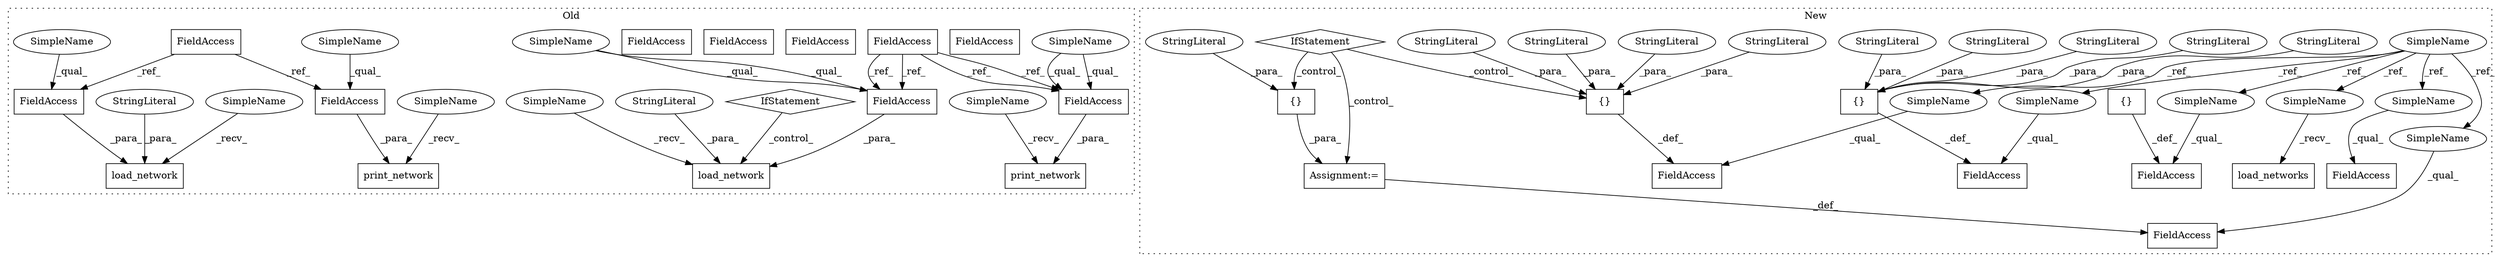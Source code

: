 digraph G {
subgraph cluster0 {
1 [label="IfStatement" a="25" s="1343,1359" l="4,2" shape="diamond"];
3 [label="load_network" a="32" s="1434,1476" l="13,1" shape="box"];
4 [label="StringLiteral" a="45" s="1459" l="5" shape="ellipse"];
6 [label="FieldAccess" a="22" s="1000" l="11" shape="box"];
7 [label="print_network" a="32" s="2701,2738" l="14,1" shape="box"];
8 [label="print_network" a="32" s="2567,2604" l="14,1" shape="box"];
9 [label="FieldAccess" a="22" s="856" l="11" shape="box"];
10 [label="FieldAccess" a="22" s="654" l="11" shape="box"];
11 [label="FieldAccess" a="22" s="1447" l="11" shape="box"];
12 [label="FieldAccess" a="22" s="510" l="11" shape="box"];
17 [label="FieldAccess" a="22" s="2715" l="11" shape="box"];
25 [label="load_network" a="32" s="1292,1334" l="13,1" shape="box"];
26 [label="StringLiteral" a="45" s="1317" l="5" shape="ellipse"];
37 [label="SimpleName" a="42" s="2692" l="8" shape="ellipse"];
38 [label="SimpleName" a="42" s="2558" l="8" shape="ellipse"];
45 [label="FieldAccess" a="22" s="1447" l="11" shape="box"];
46 [label="FieldAccess" a="22" s="2715" l="11" shape="box"];
47 [label="FieldAccess" a="22" s="1305" l="11" shape="box"];
48 [label="FieldAccess" a="22" s="2581" l="11" shape="box"];
49 [label="SimpleName" a="42" s="2715" l="4" shape="ellipse"];
50 [label="SimpleName" a="42" s="1287" l="4" shape="ellipse"];
51 [label="SimpleName" a="42" s="1305" l="4" shape="ellipse"];
52 [label="SimpleName" a="42" s="1429" l="4" shape="ellipse"];
53 [label="SimpleName" a="42" s="2581" l="4" shape="ellipse"];
54 [label="SimpleName" a="42" s="1447" l="4" shape="ellipse"];
label = "Old";
style="dotted";
}
subgraph cluster1 {
2 [label="load_networks" a="32" s="1776,1805" l="14,1" shape="box"];
5 [label="SimpleName" a="42" s="292" l="4" shape="ellipse"];
13 [label="FieldAccess" a="22" s="955" l="16" shape="box"];
14 [label="{}" a="4" s="984,1008" l="1,1" shape="box"];
15 [label="StringLiteral" a="45" s="991" l="5" shape="ellipse"];
16 [label="StringLiteral" a="45" s="997" l="5" shape="ellipse"];
18 [label="FieldAccess" a="22" s="515" l="15" shape="box"];
19 [label="{}" a="4" s="543,603" l="1,1" shape="box"];
20 [label="StringLiteral" a="45" s="544" l="5" shape="ellipse"];
21 [label="StringLiteral" a="45" s="985" l="5" shape="ellipse"];
22 [label="StringLiteral" a="45" s="574" l="5" shape="ellipse"];
23 [label="StringLiteral" a="45" s="580" l="5" shape="ellipse"];
24 [label="StringLiteral" a="45" s="1003" l="5" shape="ellipse"];
27 [label="FieldAccess" a="22" s="872" l="17" shape="box"];
28 [label="{}" a="4" s="697,723" l="1,1" shape="box"];
29 [label="StringLiteral" a="45" s="586" l="9" shape="ellipse"];
30 [label="StringLiteral" a="45" s="566" l="7" shape="ellipse"];
31 [label="FieldAccess" a="22" s="1031" l="16" shape="box"];
32 [label="{}" a="4" s="1060,1072" l="1,1" shape="box"];
33 [label="StringLiteral" a="45" s="1067" l="5" shape="ellipse"];
34 [label="FieldAccess" a="22" s="751" l="8" shape="box"];
35 [label="IfStatement" a="25" s="929,945" l="4,2" shape="diamond"];
36 [label="Assignment:=" a="7" s="1047" l="1" shape="box"];
39 [label="SimpleName" a="42" s="1031" l="4" shape="ellipse"];
40 [label="SimpleName" a="42" s="872" l="4" shape="ellipse"];
41 [label="SimpleName" a="42" s="1771" l="4" shape="ellipse"];
42 [label="SimpleName" a="42" s="955" l="4" shape="ellipse"];
43 [label="SimpleName" a="42" s="751" l="4" shape="ellipse"];
44 [label="SimpleName" a="42" s="515" l="4" shape="ellipse"];
label = "New";
style="dotted";
}
1 -> 3 [label="_control_"];
4 -> 3 [label="_para_"];
5 -> 41 [label="_ref_"];
5 -> 43 [label="_ref_"];
5 -> 44 [label="_ref_"];
5 -> 40 [label="_ref_"];
5 -> 39 [label="_ref_"];
5 -> 42 [label="_ref_"];
6 -> 46 [label="_ref_"];
6 -> 46 [label="_ref_"];
6 -> 45 [label="_ref_"];
6 -> 45 [label="_ref_"];
10 -> 48 [label="_ref_"];
10 -> 47 [label="_ref_"];
14 -> 13 [label="_def_"];
15 -> 14 [label="_para_"];
16 -> 14 [label="_para_"];
19 -> 18 [label="_def_"];
20 -> 19 [label="_para_"];
21 -> 14 [label="_para_"];
22 -> 19 [label="_para_"];
23 -> 19 [label="_para_"];
24 -> 14 [label="_para_"];
26 -> 25 [label="_para_"];
28 -> 27 [label="_def_"];
29 -> 19 [label="_para_"];
30 -> 19 [label="_para_"];
32 -> 36 [label="_para_"];
33 -> 32 [label="_para_"];
35 -> 14 [label="_control_"];
35 -> 36 [label="_control_"];
35 -> 32 [label="_control_"];
36 -> 31 [label="_def_"];
37 -> 7 [label="_recv_"];
38 -> 8 [label="_recv_"];
39 -> 31 [label="_qual_"];
40 -> 27 [label="_qual_"];
41 -> 2 [label="_recv_"];
42 -> 13 [label="_qual_"];
43 -> 34 [label="_qual_"];
44 -> 18 [label="_qual_"];
45 -> 3 [label="_para_"];
46 -> 7 [label="_para_"];
47 -> 25 [label="_para_"];
48 -> 8 [label="_para_"];
49 -> 46 [label="_qual_"];
49 -> 46 [label="_qual_"];
50 -> 25 [label="_recv_"];
51 -> 47 [label="_qual_"];
52 -> 3 [label="_recv_"];
53 -> 48 [label="_qual_"];
54 -> 45 [label="_qual_"];
54 -> 45 [label="_qual_"];
}